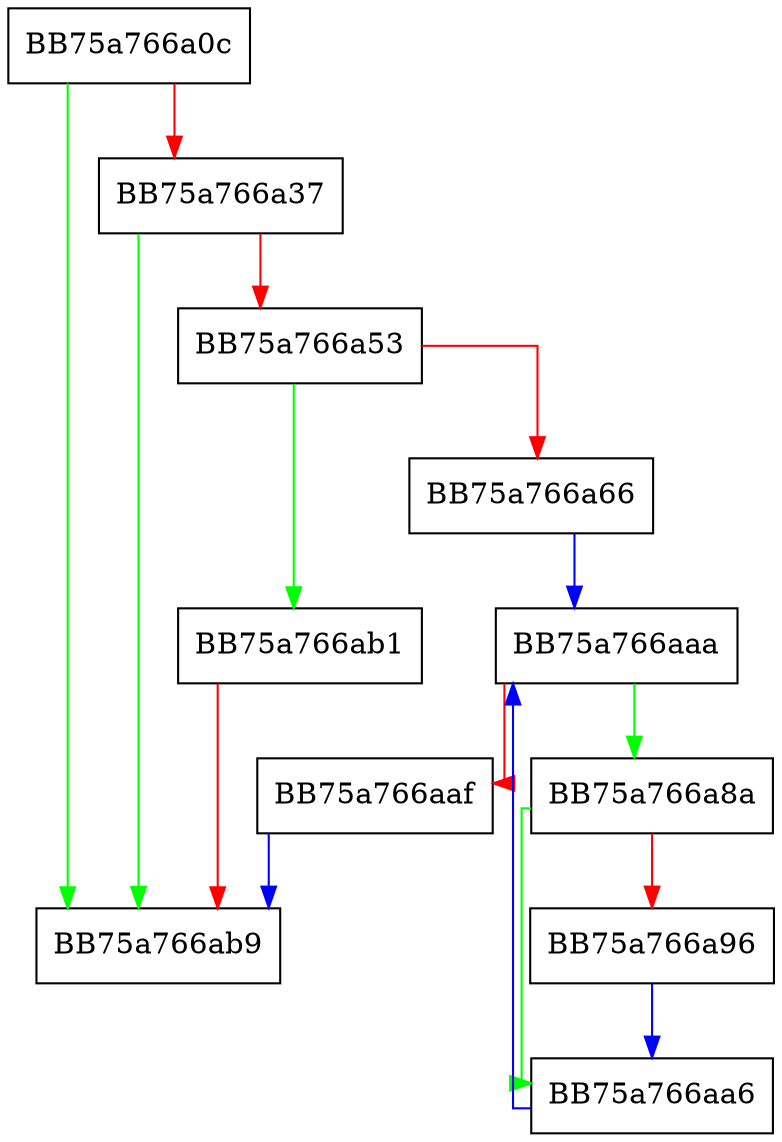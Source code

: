 digraph sqlite3AddCollateType {
  node [shape="box"];
  graph [splines=ortho];
  BB75a766a0c -> BB75a766ab9 [color="green"];
  BB75a766a0c -> BB75a766a37 [color="red"];
  BB75a766a37 -> BB75a766ab9 [color="green"];
  BB75a766a37 -> BB75a766a53 [color="red"];
  BB75a766a53 -> BB75a766ab1 [color="green"];
  BB75a766a53 -> BB75a766a66 [color="red"];
  BB75a766a66 -> BB75a766aaa [color="blue"];
  BB75a766a8a -> BB75a766aa6 [color="green"];
  BB75a766a8a -> BB75a766a96 [color="red"];
  BB75a766a96 -> BB75a766aa6 [color="blue"];
  BB75a766aa6 -> BB75a766aaa [color="blue"];
  BB75a766aaa -> BB75a766a8a [color="green"];
  BB75a766aaa -> BB75a766aaf [color="red"];
  BB75a766aaf -> BB75a766ab9 [color="blue"];
  BB75a766ab1 -> BB75a766ab9 [color="red"];
}